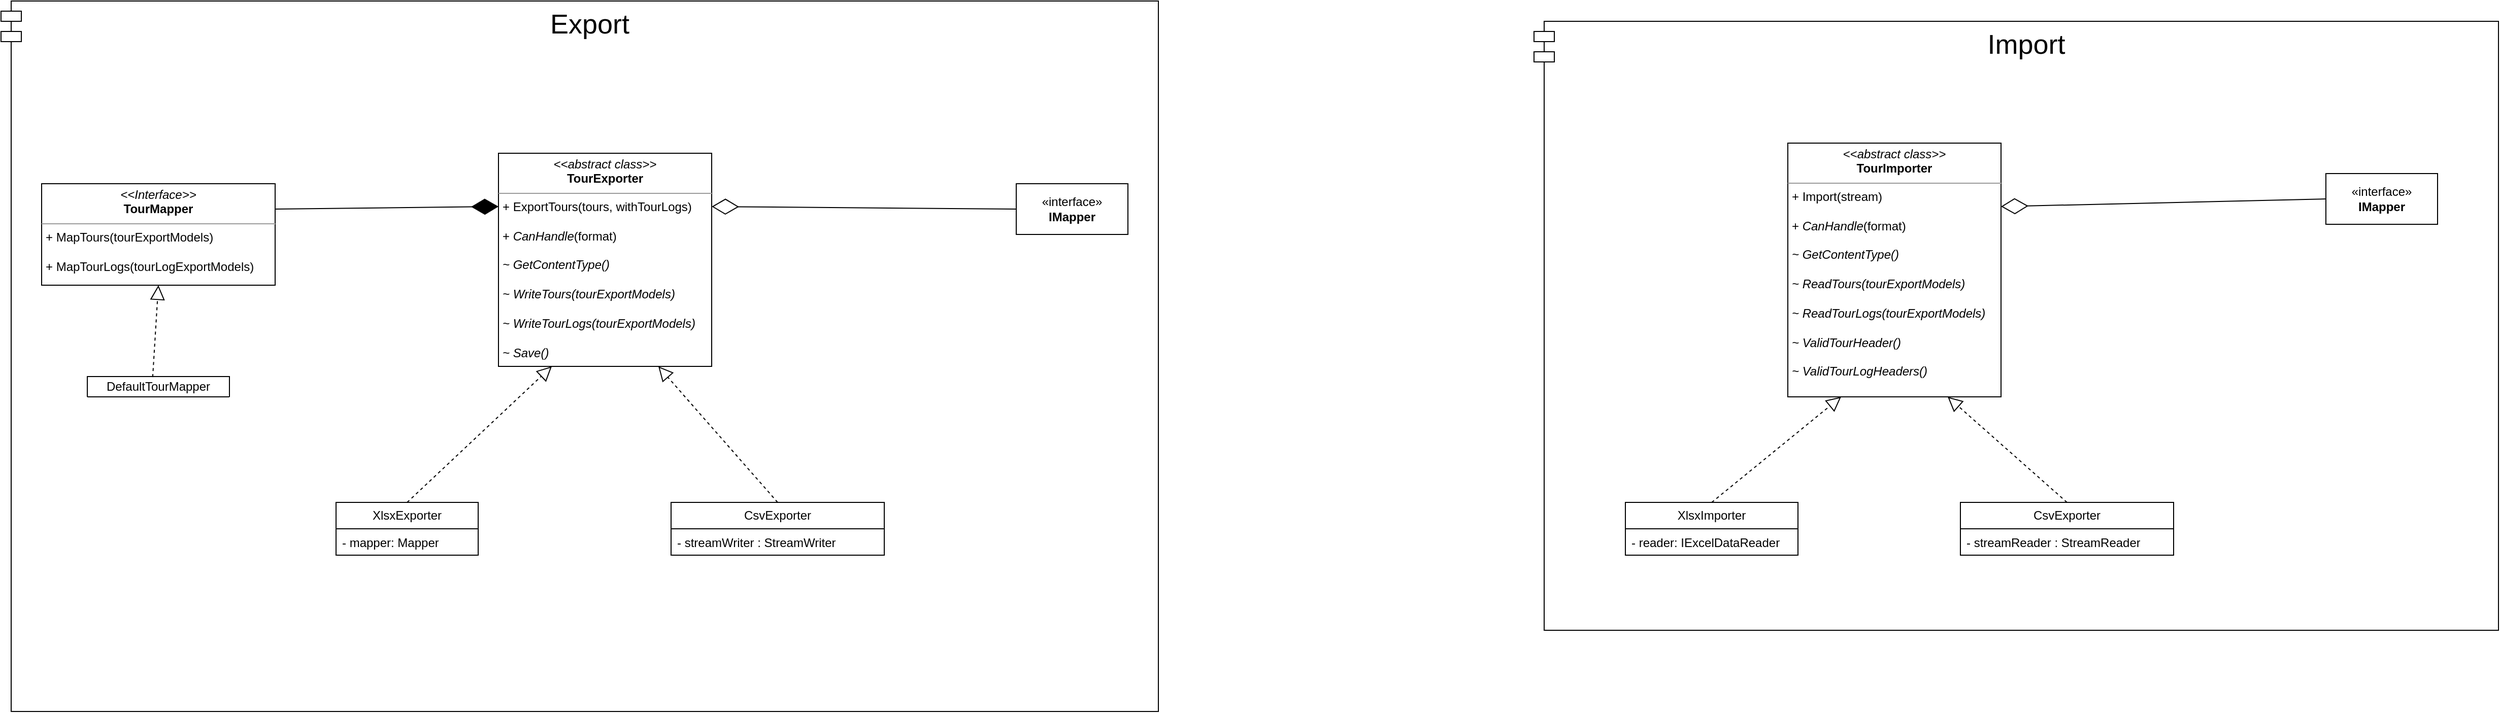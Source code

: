 <mxfile version="22.1.2" type="device" pages="2">
  <diagram id="C5RBs43oDa-KdzZeNtuy" name="Import/Export">
    <mxGraphModel dx="4271" dy="2420" grid="1" gridSize="10" guides="1" tooltips="1" connect="1" arrows="1" fold="1" page="0" pageScale="1" pageWidth="827" pageHeight="1169" math="0" shadow="0">
      <root>
        <mxCell id="WIyWlLk6GJQsqaUBKTNV-0" />
        <mxCell id="WIyWlLk6GJQsqaUBKTNV-1" parent="WIyWlLk6GJQsqaUBKTNV-0" />
        <mxCell id="sYtakxzf9ieG8_uxygxY-20" value="&lt;font style=&quot;font-size: 27px;&quot;&gt;Export&lt;/font&gt;" style="shape=module;align=left;spacingLeft=20;align=center;verticalAlign=top;whiteSpace=wrap;html=1;" vertex="1" parent="WIyWlLk6GJQsqaUBKTNV-1">
          <mxGeometry x="-720" y="-250" width="1140" height="700" as="geometry" />
        </mxCell>
        <mxCell id="sYtakxzf9ieG8_uxygxY-0" value="&lt;p style=&quot;margin:0px;margin-top:4px;text-align:center;&quot;&gt;&lt;i&gt;&amp;lt;&amp;lt;abstract class&amp;gt;&amp;gt;&lt;/i&gt;&lt;br&gt;&lt;b&gt;TourExporter&lt;/b&gt;&lt;/p&gt;&lt;hr size=&quot;1&quot;&gt;&lt;p style=&quot;margin:0px;margin-left:4px;&quot;&gt;+ ExportTours(tours, withTourLogs)&lt;/p&gt;&lt;p style=&quot;margin:0px;margin-left:4px;&quot;&gt;&lt;br&gt;+ &lt;i&gt;CanHandle&lt;/i&gt;(format)&lt;/p&gt;&lt;p style=&quot;margin:0px;margin-left:4px;&quot;&gt;&lt;br&gt;&lt;/p&gt;&lt;p style=&quot;margin:0px;margin-left:4px;&quot;&gt;&lt;i&gt;~ GetContentType()&lt;/i&gt;&lt;/p&gt;&lt;p style=&quot;margin:0px;margin-left:4px;&quot;&gt;&lt;i&gt;&lt;br&gt;&lt;/i&gt;&lt;/p&gt;&lt;p style=&quot;margin:0px;margin-left:4px;&quot;&gt;&lt;i&gt;~ WriteTours(tourExportModels)&lt;/i&gt;&lt;br&gt;&lt;/p&gt;&lt;p style=&quot;margin:0px;margin-left:4px;&quot;&gt;&lt;i&gt;&lt;br&gt;&lt;/i&gt;&lt;/p&gt;&lt;p style=&quot;margin:0px;margin-left:4px;&quot;&gt;&lt;i&gt;~ WriteTourLogs(tourExportModels)&lt;/i&gt;&lt;i&gt;&lt;br&gt;&lt;/i&gt;&lt;/p&gt;&lt;p style=&quot;margin:0px;margin-left:4px;&quot;&gt;&lt;i&gt;&lt;br&gt;&lt;/i&gt;&lt;/p&gt;&lt;p style=&quot;margin:0px;margin-left:4px;&quot;&gt;&lt;i&gt;~ Save()&lt;/i&gt;&lt;i&gt;&lt;br&gt;&lt;/i&gt;&lt;/p&gt;&lt;p style=&quot;margin:0px;margin-left:4px;&quot;&gt;&lt;br&gt;&lt;/p&gt;" style="verticalAlign=top;align=left;overflow=fill;fontSize=12;fontFamily=Helvetica;html=1;whiteSpace=wrap;" vertex="1" parent="WIyWlLk6GJQsqaUBKTNV-1">
          <mxGeometry x="-230" y="-100" width="210" height="210" as="geometry" />
        </mxCell>
        <mxCell id="sYtakxzf9ieG8_uxygxY-1" value="XlsxExporter" style="swimlane;fontStyle=0;childLayout=stackLayout;horizontal=1;startSize=26;fillColor=none;horizontalStack=0;resizeParent=1;resizeParentMax=0;resizeLast=0;collapsible=1;marginBottom=0;whiteSpace=wrap;html=1;" vertex="1" parent="WIyWlLk6GJQsqaUBKTNV-1">
          <mxGeometry x="-390" y="244" width="140" height="52" as="geometry" />
        </mxCell>
        <mxCell id="sYtakxzf9ieG8_uxygxY-2" value="- mapper: Mapper" style="text;strokeColor=none;fillColor=none;align=left;verticalAlign=top;spacingLeft=4;spacingRight=4;overflow=hidden;rotatable=0;points=[[0,0.5],[1,0.5]];portConstraint=eastwest;whiteSpace=wrap;html=1;" vertex="1" parent="sYtakxzf9ieG8_uxygxY-1">
          <mxGeometry y="26" width="140" height="26" as="geometry" />
        </mxCell>
        <mxCell id="sYtakxzf9ieG8_uxygxY-5" value="CsvExporter" style="swimlane;fontStyle=0;childLayout=stackLayout;horizontal=1;startSize=26;fillColor=none;horizontalStack=0;resizeParent=1;resizeParentMax=0;resizeLast=0;collapsible=1;marginBottom=0;whiteSpace=wrap;html=1;" vertex="1" parent="WIyWlLk6GJQsqaUBKTNV-1">
          <mxGeometry x="-60" y="244" width="210" height="52" as="geometry" />
        </mxCell>
        <mxCell id="sYtakxzf9ieG8_uxygxY-6" value="- streamWriter :&amp;nbsp;StreamWriter" style="text;strokeColor=none;fillColor=none;align=left;verticalAlign=top;spacingLeft=4;spacingRight=4;overflow=hidden;rotatable=0;points=[[0,0.5],[1,0.5]];portConstraint=eastwest;whiteSpace=wrap;html=1;" vertex="1" parent="sYtakxzf9ieG8_uxygxY-5">
          <mxGeometry y="26" width="210" height="26" as="geometry" />
        </mxCell>
        <mxCell id="sYtakxzf9ieG8_uxygxY-10" value="" style="endArrow=block;dashed=1;endFill=0;endSize=12;html=1;rounded=0;exitX=0.5;exitY=0;exitDx=0;exitDy=0;entryX=0.25;entryY=1;entryDx=0;entryDy=0;" edge="1" parent="WIyWlLk6GJQsqaUBKTNV-1" source="sYtakxzf9ieG8_uxygxY-1" target="sYtakxzf9ieG8_uxygxY-0">
          <mxGeometry width="160" relative="1" as="geometry">
            <mxPoint x="-150" y="224" as="sourcePoint" />
            <mxPoint x="10" y="224" as="targetPoint" />
          </mxGeometry>
        </mxCell>
        <mxCell id="sYtakxzf9ieG8_uxygxY-11" value="" style="endArrow=block;dashed=1;endFill=0;endSize=12;html=1;rounded=0;exitX=0.5;exitY=0;exitDx=0;exitDy=0;entryX=0.75;entryY=1;entryDx=0;entryDy=0;" edge="1" parent="WIyWlLk6GJQsqaUBKTNV-1" source="sYtakxzf9ieG8_uxygxY-5" target="sYtakxzf9ieG8_uxygxY-0">
          <mxGeometry width="160" relative="1" as="geometry">
            <mxPoint x="-310" y="254" as="sourcePoint" />
            <mxPoint x="-100" y="174" as="targetPoint" />
          </mxGeometry>
        </mxCell>
        <mxCell id="sYtakxzf9ieG8_uxygxY-12" value="&lt;p style=&quot;margin:0px;margin-top:4px;text-align:center;&quot;&gt;&lt;i&gt;&amp;lt;&amp;lt;Interface&amp;gt;&amp;gt;&lt;/i&gt;&lt;br&gt;&lt;b&gt;TourMapper&lt;/b&gt;&lt;/p&gt;&lt;hr size=&quot;1&quot;&gt;&lt;p style=&quot;margin:0px;margin-left:4px;&quot;&gt;+ MapTours(tourExportModels)&lt;/p&gt;&lt;p style=&quot;margin:0px;margin-left:4px;&quot;&gt;&lt;br&gt;+ MapTourLogs(tourLogExportModels)&lt;/p&gt;&lt;p style=&quot;margin:0px;margin-left:4px;&quot;&gt;&lt;br&gt;&lt;/p&gt;" style="verticalAlign=top;align=left;overflow=fill;fontSize=12;fontFamily=Helvetica;html=1;whiteSpace=wrap;" vertex="1" parent="WIyWlLk6GJQsqaUBKTNV-1">
          <mxGeometry x="-680" y="-70" width="230" height="100" as="geometry" />
        </mxCell>
        <mxCell id="sYtakxzf9ieG8_uxygxY-13" value="" style="endArrow=diamondThin;endFill=1;endSize=24;html=1;rounded=0;entryX=0;entryY=0.25;entryDx=0;entryDy=0;exitX=1;exitY=0.25;exitDx=0;exitDy=0;" edge="1" parent="WIyWlLk6GJQsqaUBKTNV-1" source="sYtakxzf9ieG8_uxygxY-12" target="sYtakxzf9ieG8_uxygxY-0">
          <mxGeometry width="160" relative="1" as="geometry">
            <mxPoint x="-480" y="-116" as="sourcePoint" />
            <mxPoint x="-320" y="-116" as="targetPoint" />
          </mxGeometry>
        </mxCell>
        <mxCell id="sYtakxzf9ieG8_uxygxY-14" value="DefaultTourMapper" style="swimlane;fontStyle=0;childLayout=stackLayout;horizontal=1;startSize=26;fillColor=none;horizontalStack=0;resizeParent=1;resizeParentMax=0;resizeLast=0;collapsible=1;marginBottom=0;whiteSpace=wrap;html=1;" vertex="1" parent="WIyWlLk6GJQsqaUBKTNV-1">
          <mxGeometry x="-635" y="120" width="140" height="20" as="geometry" />
        </mxCell>
        <mxCell id="sYtakxzf9ieG8_uxygxY-17" value="" style="endArrow=block;dashed=1;endFill=0;endSize=12;html=1;rounded=0;exitX=0.46;exitY=0.029;exitDx=0;exitDy=0;entryX=0.5;entryY=1;entryDx=0;entryDy=0;exitPerimeter=0;" edge="1" parent="WIyWlLk6GJQsqaUBKTNV-1" source="sYtakxzf9ieG8_uxygxY-14" target="sYtakxzf9ieG8_uxygxY-12">
          <mxGeometry width="160" relative="1" as="geometry">
            <mxPoint x="-490" y="174" as="sourcePoint" />
            <mxPoint x="-377" y="94" as="targetPoint" />
          </mxGeometry>
        </mxCell>
        <mxCell id="sYtakxzf9ieG8_uxygxY-22" value="&lt;font style=&quot;font-size: 27px;&quot;&gt;Import&lt;/font&gt;" style="shape=module;align=left;spacingLeft=20;align=center;verticalAlign=top;whiteSpace=wrap;html=1;" vertex="1" parent="WIyWlLk6GJQsqaUBKTNV-1">
          <mxGeometry x="790" y="-230" width="950" height="600" as="geometry" />
        </mxCell>
        <mxCell id="sYtakxzf9ieG8_uxygxY-23" value="&lt;p style=&quot;margin:0px;margin-top:4px;text-align:center;&quot;&gt;&lt;i&gt;&amp;lt;&amp;lt;abstract class&amp;gt;&amp;gt;&lt;/i&gt;&lt;br&gt;&lt;b&gt;TourImporter&lt;/b&gt;&lt;/p&gt;&lt;hr size=&quot;1&quot;&gt;&lt;p style=&quot;margin:0px;margin-left:4px;&quot;&gt;+ Import(stream)&lt;/p&gt;&lt;p style=&quot;margin:0px;margin-left:4px;&quot;&gt;&lt;br&gt;+ &lt;i&gt;CanHandle&lt;/i&gt;(format)&lt;/p&gt;&lt;p style=&quot;margin:0px;margin-left:4px;&quot;&gt;&lt;br&gt;&lt;/p&gt;&lt;p style=&quot;margin:0px;margin-left:4px;&quot;&gt;&lt;i&gt;~ GetContentType()&lt;/i&gt;&lt;/p&gt;&lt;p style=&quot;margin:0px;margin-left:4px;&quot;&gt;&lt;i&gt;&lt;br&gt;&lt;/i&gt;&lt;/p&gt;&lt;p style=&quot;margin:0px;margin-left:4px;&quot;&gt;&lt;i&gt;~ ReadTours(tourExportModels)&lt;/i&gt;&lt;br&gt;&lt;/p&gt;&lt;p style=&quot;margin:0px;margin-left:4px;&quot;&gt;&lt;i&gt;&lt;br&gt;&lt;/i&gt;&lt;/p&gt;&lt;p style=&quot;margin:0px;margin-left:4px;&quot;&gt;&lt;i&gt;~ ReadTourLogs(tourExportModels)&lt;/i&gt;&lt;/p&gt;&lt;p style=&quot;margin:0px;margin-left:4px;&quot;&gt;&lt;i&gt;&lt;br&gt;&lt;/i&gt;&lt;/p&gt;&lt;p style=&quot;margin: 0px 0px 0px 4px;&quot;&gt;&lt;i&gt;~ ValidTourHeader()&lt;/i&gt;&lt;br&gt;&lt;/p&gt;&lt;p style=&quot;margin: 0px 0px 0px 4px;&quot;&gt;&lt;i&gt;&lt;br&gt;&lt;/i&gt;&lt;/p&gt;&lt;p style=&quot;margin: 0px 0px 0px 4px;&quot;&gt;&lt;i&gt;~ ValidTourLogHeaders()&lt;/i&gt;&lt;/p&gt;&lt;p style=&quot;margin:0px;margin-left:4px;&quot;&gt;&lt;br&gt;&lt;/p&gt;" style="verticalAlign=top;align=left;overflow=fill;fontSize=12;fontFamily=Helvetica;html=1;whiteSpace=wrap;" vertex="1" parent="WIyWlLk6GJQsqaUBKTNV-1">
          <mxGeometry x="1040" y="-110" width="210" height="250" as="geometry" />
        </mxCell>
        <mxCell id="sYtakxzf9ieG8_uxygxY-24" value="XlsxImporter" style="swimlane;fontStyle=0;childLayout=stackLayout;horizontal=1;startSize=26;fillColor=none;horizontalStack=0;resizeParent=1;resizeParentMax=0;resizeLast=0;collapsible=1;marginBottom=0;whiteSpace=wrap;html=1;" vertex="1" parent="WIyWlLk6GJQsqaUBKTNV-1">
          <mxGeometry x="880" y="244" width="170" height="52" as="geometry" />
        </mxCell>
        <mxCell id="sYtakxzf9ieG8_uxygxY-25" value="- reader:&amp;nbsp;IExcelDataReader" style="text;strokeColor=none;fillColor=none;align=left;verticalAlign=top;spacingLeft=4;spacingRight=4;overflow=hidden;rotatable=0;points=[[0,0.5],[1,0.5]];portConstraint=eastwest;whiteSpace=wrap;html=1;" vertex="1" parent="sYtakxzf9ieG8_uxygxY-24">
          <mxGeometry y="26" width="170" height="26" as="geometry" />
        </mxCell>
        <mxCell id="sYtakxzf9ieG8_uxygxY-26" value="CsvExporter" style="swimlane;fontStyle=0;childLayout=stackLayout;horizontal=1;startSize=26;fillColor=none;horizontalStack=0;resizeParent=1;resizeParentMax=0;resizeLast=0;collapsible=1;marginBottom=0;whiteSpace=wrap;html=1;" vertex="1" parent="WIyWlLk6GJQsqaUBKTNV-1">
          <mxGeometry x="1210" y="244" width="210" height="52" as="geometry" />
        </mxCell>
        <mxCell id="sYtakxzf9ieG8_uxygxY-27" value="- streamReader :&amp;nbsp;StreamReader" style="text;strokeColor=none;fillColor=none;align=left;verticalAlign=top;spacingLeft=4;spacingRight=4;overflow=hidden;rotatable=0;points=[[0,0.5],[1,0.5]];portConstraint=eastwest;whiteSpace=wrap;html=1;" vertex="1" parent="sYtakxzf9ieG8_uxygxY-26">
          <mxGeometry y="26" width="210" height="26" as="geometry" />
        </mxCell>
        <mxCell id="sYtakxzf9ieG8_uxygxY-28" value="" style="endArrow=block;dashed=1;endFill=0;endSize=12;html=1;rounded=0;exitX=0.5;exitY=0;exitDx=0;exitDy=0;entryX=0.25;entryY=1;entryDx=0;entryDy=0;" edge="1" parent="WIyWlLk6GJQsqaUBKTNV-1" source="sYtakxzf9ieG8_uxygxY-24" target="sYtakxzf9ieG8_uxygxY-23">
          <mxGeometry width="160" relative="1" as="geometry">
            <mxPoint x="1120" y="224" as="sourcePoint" />
            <mxPoint x="1280" y="224" as="targetPoint" />
          </mxGeometry>
        </mxCell>
        <mxCell id="sYtakxzf9ieG8_uxygxY-29" value="" style="endArrow=block;dashed=1;endFill=0;endSize=12;html=1;rounded=0;exitX=0.5;exitY=0;exitDx=0;exitDy=0;entryX=0.75;entryY=1;entryDx=0;entryDy=0;" edge="1" parent="WIyWlLk6GJQsqaUBKTNV-1" source="sYtakxzf9ieG8_uxygxY-26" target="sYtakxzf9ieG8_uxygxY-23">
          <mxGeometry width="160" relative="1" as="geometry">
            <mxPoint x="960" y="254" as="sourcePoint" />
            <mxPoint x="1170" y="174" as="targetPoint" />
          </mxGeometry>
        </mxCell>
        <mxCell id="sYtakxzf9ieG8_uxygxY-34" value="«interface»&lt;br&gt;&lt;b&gt;IMapper&lt;/b&gt;" style="html=1;whiteSpace=wrap;" vertex="1" parent="WIyWlLk6GJQsqaUBKTNV-1">
          <mxGeometry x="280" y="-70" width="110" height="50" as="geometry" />
        </mxCell>
        <mxCell id="sYtakxzf9ieG8_uxygxY-35" value="" style="endArrow=diamondThin;endFill=0;endSize=24;html=1;rounded=0;entryX=1;entryY=0.25;entryDx=0;entryDy=0;exitX=0;exitY=0.5;exitDx=0;exitDy=0;" edge="1" parent="WIyWlLk6GJQsqaUBKTNV-1" source="sYtakxzf9ieG8_uxygxY-34" target="sYtakxzf9ieG8_uxygxY-0">
          <mxGeometry width="160" relative="1" as="geometry">
            <mxPoint x="80" y="10" as="sourcePoint" />
            <mxPoint x="240" y="10" as="targetPoint" />
          </mxGeometry>
        </mxCell>
        <mxCell id="sYtakxzf9ieG8_uxygxY-37" value="«interface»&lt;br&gt;&lt;b&gt;IMapper&lt;/b&gt;" style="html=1;whiteSpace=wrap;" vertex="1" parent="WIyWlLk6GJQsqaUBKTNV-1">
          <mxGeometry x="1570" y="-80" width="110" height="50" as="geometry" />
        </mxCell>
        <mxCell id="sYtakxzf9ieG8_uxygxY-38" value="" style="endArrow=diamondThin;endFill=0;endSize=24;html=1;rounded=0;entryX=1;entryY=0.25;entryDx=0;entryDy=0;exitX=0;exitY=0.5;exitDx=0;exitDy=0;" edge="1" parent="WIyWlLk6GJQsqaUBKTNV-1" source="sYtakxzf9ieG8_uxygxY-37" target="sYtakxzf9ieG8_uxygxY-23">
          <mxGeometry width="160" relative="1" as="geometry">
            <mxPoint x="1370" as="sourcePoint" />
            <mxPoint x="1270" y="-58" as="targetPoint" />
          </mxGeometry>
        </mxCell>
      </root>
    </mxGraphModel>
  </diagram>
  <diagram id="IE3OWvT4lGIXHmrBFBvB" name="Reporting">
    <mxGraphModel dx="3431" dy="2099" grid="1" gridSize="10" guides="1" tooltips="1" connect="1" arrows="1" fold="1" page="0" pageScale="1" pageWidth="850" pageHeight="1100" math="0" shadow="0">
      <root>
        <mxCell id="0" />
        <mxCell id="1" parent="0" />
        <mxCell id="aSdOPPbS8cyPscpyISGV-2" value="&lt;p style=&quot;margin:0px;margin-top:4px;text-align:center;&quot;&gt;&lt;i&gt;&amp;lt;&amp;lt;abstract class&amp;gt;&amp;gt;&lt;/i&gt;&lt;br&gt;&lt;b&gt;ReportGenerator&lt;/b&gt;&lt;/p&gt;&lt;hr size=&quot;1&quot;&gt;&lt;p style=&quot;margin:0px;margin-left:4px;&quot;&gt;+ ExportTours(tours, withTourLogs)&lt;/p&gt;&lt;p style=&quot;margin:0px;margin-left:4px;&quot;&gt;&lt;br&gt;+ &lt;i&gt;Init&lt;/i&gt;()&lt;/p&gt;&lt;p style=&quot;margin:0px;margin-left:4px;&quot;&gt;&lt;br&gt;&lt;/p&gt;&lt;p style=&quot;margin:0px;margin-left:4px;&quot;&gt;&lt;i&gt;~ Generate(singleTourReport)&lt;/i&gt;&lt;/p&gt;&lt;p style=&quot;margin:0px;margin-left:4px;&quot;&gt;&lt;i&gt;&lt;br&gt;&lt;/i&gt;&lt;/p&gt;&lt;p style=&quot;margin:0px;margin-left:4px;&quot;&gt;&lt;i&gt;~ Generate(toutSummaryReport)&lt;/i&gt;&lt;/p&gt;&lt;p style=&quot;margin:0px;margin-left:4px;&quot;&gt;&lt;br&gt;&lt;/p&gt;" style="verticalAlign=top;align=left;overflow=fill;fontSize=12;fontFamily=Helvetica;html=1;whiteSpace=wrap;" vertex="1" parent="1">
          <mxGeometry x="-230" y="-90" width="210" height="160" as="geometry" />
        </mxCell>
        <mxCell id="aSdOPPbS8cyPscpyISGV-5" value="PdfReportGenerator" style="swimlane;fontStyle=0;childLayout=stackLayout;horizontal=1;startSize=26;fillColor=none;horizontalStack=0;resizeParent=1;resizeParentMax=0;resizeLast=0;collapsible=1;marginBottom=0;whiteSpace=wrap;html=1;" vertex="1" parent="1">
          <mxGeometry x="-230" y="180" width="210" height="78" as="geometry" />
        </mxCell>
        <mxCell id="aSdOPPbS8cyPscpyISGV-6" value="-&amp;nbsp;writer&lt;span style=&quot;background-color: initial;&quot;&gt;&amp;nbsp;: PdfWriter&lt;/span&gt;" style="text;strokeColor=none;fillColor=none;align=left;verticalAlign=top;spacingLeft=4;spacingRight=4;overflow=hidden;rotatable=0;points=[[0,0.5],[1,0.5]];portConstraint=eastwest;whiteSpace=wrap;html=1;" vertex="1" parent="aSdOPPbS8cyPscpyISGV-5">
          <mxGeometry y="26" width="210" height="26" as="geometry" />
        </mxCell>
        <mxCell id="aSdOPPbS8cyPscpyISGV-15" value="-&amp;nbsp;entryDocument&lt;span style=&quot;background-color: initial;&quot;&gt;&amp;nbsp;:&amp;nbsp;&lt;/span&gt;PdfDocument" style="text;strokeColor=none;fillColor=none;align=left;verticalAlign=top;spacingLeft=4;spacingRight=4;overflow=hidden;rotatable=0;points=[[0,0.5],[1,0.5]];portConstraint=eastwest;whiteSpace=wrap;html=1;" vertex="1" parent="aSdOPPbS8cyPscpyISGV-5">
          <mxGeometry y="52" width="210" height="26" as="geometry" />
        </mxCell>
        <mxCell id="aSdOPPbS8cyPscpyISGV-8" value="" style="endArrow=block;dashed=1;endFill=0;endSize=12;html=1;rounded=0;exitX=0.5;exitY=0;exitDx=0;exitDy=0;entryX=0.5;entryY=1;entryDx=0;entryDy=0;" edge="1" parent="1" source="aSdOPPbS8cyPscpyISGV-5" target="aSdOPPbS8cyPscpyISGV-2">
          <mxGeometry width="160" relative="1" as="geometry">
            <mxPoint x="-310" y="254" as="sourcePoint" />
            <mxPoint x="-110" y="70" as="targetPoint" />
          </mxGeometry>
        </mxCell>
        <mxCell id="aSdOPPbS8cyPscpyISGV-9" value="&lt;p style=&quot;margin:0px;margin-top:4px;text-align:center;&quot;&gt;&lt;i&gt;&amp;lt;&amp;lt;Interface&amp;gt;&amp;gt;&lt;/i&gt;&lt;br&gt;&lt;b&gt;FileHandler&lt;/b&gt;&lt;/p&gt;&lt;hr size=&quot;1&quot;&gt;&lt;p style=&quot;margin:0px;margin-left:4px;&quot;&gt;+&amp;nbsp;GenerateFile&lt;span style=&quot;background-color: initial;&quot;&gt;()&lt;/span&gt;&lt;/p&gt;&lt;p style=&quot;margin:0px;margin-left:4px;&quot;&gt;&lt;br&gt;+ GetFileStream() : Stream&lt;/p&gt;&lt;p style=&quot;margin:0px;margin-left:4px;&quot;&gt;&lt;br&gt;&lt;/p&gt;" style="verticalAlign=top;align=left;overflow=fill;fontSize=12;fontFamily=Helvetica;html=1;whiteSpace=wrap;" vertex="1" parent="1">
          <mxGeometry x="-620" y="-80" width="160" height="100" as="geometry" />
        </mxCell>
        <mxCell id="aSdOPPbS8cyPscpyISGV-11" value="FileStreamHandler" style="swimlane;fontStyle=0;childLayout=stackLayout;horizontal=1;startSize=26;fillColor=none;horizontalStack=0;resizeParent=1;resizeParentMax=0;resizeLast=0;collapsible=1;marginBottom=0;whiteSpace=wrap;html=1;" vertex="1" parent="1">
          <mxGeometry x="-610" y="100" width="140" height="20" as="geometry" />
        </mxCell>
        <mxCell id="aSdOPPbS8cyPscpyISGV-12" value="" style="endArrow=block;dashed=1;endFill=0;endSize=12;html=1;rounded=0;exitX=0.46;exitY=0.029;exitDx=0;exitDy=0;entryX=0.5;entryY=1;entryDx=0;entryDy=0;exitPerimeter=0;" edge="1" parent="1" source="aSdOPPbS8cyPscpyISGV-11" target="aSdOPPbS8cyPscpyISGV-9">
          <mxGeometry width="160" relative="1" as="geometry">
            <mxPoint x="-490" y="174" as="sourcePoint" />
            <mxPoint x="-377" y="94" as="targetPoint" />
          </mxGeometry>
        </mxCell>
        <mxCell id="aSdOPPbS8cyPscpyISGV-16" value="&lt;p style=&quot;margin:0px;margin-top:4px;text-align:center;&quot;&gt;&lt;i&gt;&amp;lt;&amp;lt;Interface&amp;gt;&amp;gt;&lt;/i&gt;&lt;br&gt;&lt;b&gt;DataProvisioner&lt;/b&gt;&lt;/p&gt;&lt;hr size=&quot;1&quot;&gt;&lt;p style=&quot;margin:0px;margin-left:4px;&quot;&gt;+&amp;nbsp;Provision&lt;span style=&quot;background-color: initial;&quot;&gt;(SingleTourReport)&lt;/span&gt;&lt;/p&gt;&lt;p style=&quot;margin:0px;margin-left:4px;&quot;&gt;&lt;br&gt;+ Provision(TourSummaryReport)&lt;/p&gt;&lt;p style=&quot;margin:0px;margin-left:4px;&quot;&gt;&lt;br&gt;&lt;/p&gt;" style="verticalAlign=top;align=left;overflow=fill;fontSize=12;fontFamily=Helvetica;html=1;whiteSpace=wrap;" vertex="1" parent="1">
          <mxGeometry x="240" y="-90" width="200" height="100" as="geometry" />
        </mxCell>
        <mxCell id="aSdOPPbS8cyPscpyISGV-17" value="EfCoreProvisioner" style="swimlane;fontStyle=0;childLayout=stackLayout;horizontal=1;startSize=26;fillColor=none;horizontalStack=0;resizeParent=1;resizeParentMax=0;resizeLast=0;collapsible=1;marginBottom=0;whiteSpace=wrap;html=1;" vertex="1" parent="1">
          <mxGeometry x="240" y="110" width="210" height="52" as="geometry" />
        </mxCell>
        <mxCell id="aSdOPPbS8cyPscpyISGV-18" value="- dbContext&lt;span style=&quot;background-color: initial;&quot;&gt;: AppDbContext&lt;/span&gt;" style="text;strokeColor=none;fillColor=none;align=left;verticalAlign=top;spacingLeft=4;spacingRight=4;overflow=hidden;rotatable=0;points=[[0,0.5],[1,0.5]];portConstraint=eastwest;whiteSpace=wrap;html=1;" vertex="1" parent="aSdOPPbS8cyPscpyISGV-17">
          <mxGeometry y="26" width="210" height="26" as="geometry" />
        </mxCell>
        <mxCell id="aSdOPPbS8cyPscpyISGV-20" value="" style="endArrow=block;dashed=1;endFill=0;endSize=12;html=1;rounded=0;exitX=0.5;exitY=0;exitDx=0;exitDy=0;entryX=0.5;entryY=1;entryDx=0;entryDy=0;" edge="1" parent="1" source="aSdOPPbS8cyPscpyISGV-17" target="aSdOPPbS8cyPscpyISGV-16">
          <mxGeometry width="160" relative="1" as="geometry">
            <mxPoint x="-115" y="190" as="sourcePoint" />
            <mxPoint x="-115" y="80" as="targetPoint" />
          </mxGeometry>
        </mxCell>
        <mxCell id="aSdOPPbS8cyPscpyISGV-21" value="&lt;p style=&quot;margin:0px;margin-top:4px;text-align:center;&quot;&gt;&lt;i&gt;&amp;lt;&amp;lt;interface&amp;gt;&amp;gt;&lt;/i&gt;&lt;br&gt;&lt;b&gt;ReportCoordinator&lt;/b&gt;&lt;/p&gt;&lt;hr size=&quot;1&quot;&gt;&lt;p style=&quot;margin:0px;margin-left:4px;&quot;&gt;+ CreateReportFromRequest(ReportRequest)&lt;/p&gt;&lt;p style=&quot;margin:0px;margin-left:4px;&quot;&gt;&lt;br&gt;+ GenerateReport()&lt;/p&gt;" style="verticalAlign=top;align=left;overflow=fill;fontSize=12;fontFamily=Helvetica;html=1;whiteSpace=wrap;" vertex="1" parent="1">
          <mxGeometry x="-250" y="-500" width="280" height="100" as="geometry" />
        </mxCell>
        <mxCell id="aSdOPPbS8cyPscpyISGV-22" value="DefaultReportCoordinator" style="swimlane;fontStyle=0;childLayout=stackLayout;horizontal=1;startSize=26;fillColor=none;horizontalStack=0;resizeParent=1;resizeParentMax=0;resizeLast=0;collapsible=1;marginBottom=0;whiteSpace=wrap;html=1;" vertex="1" parent="1">
          <mxGeometry x="130" y="-489" width="160" height="104" as="geometry" />
        </mxCell>
        <mxCell id="aSdOPPbS8cyPscpyISGV-23" value="- reportGenerationResult" style="text;strokeColor=none;fillColor=none;align=left;verticalAlign=top;spacingLeft=4;spacingRight=4;overflow=hidden;rotatable=0;points=[[0,0.5],[1,0.5]];portConstraint=eastwest;whiteSpace=wrap;html=1;" vertex="1" parent="aSdOPPbS8cyPscpyISGV-22">
          <mxGeometry y="26" width="160" height="26" as="geometry" />
        </mxCell>
        <mxCell id="aSdOPPbS8cyPscpyISGV-24" value="- reportCreationResult&lt;span style=&quot;background-color: initial;&quot;&gt;&amp;nbsp;&lt;/span&gt;" style="text;strokeColor=none;fillColor=none;align=left;verticalAlign=top;spacingLeft=4;spacingRight=4;overflow=hidden;rotatable=0;points=[[0,0.5],[1,0.5]];portConstraint=eastwest;whiteSpace=wrap;html=1;" vertex="1" parent="aSdOPPbS8cyPscpyISGV-22">
          <mxGeometry y="52" width="160" height="26" as="geometry" />
        </mxCell>
        <mxCell id="aSdOPPbS8cyPscpyISGV-26" value="- report" style="text;strokeColor=none;fillColor=none;align=left;verticalAlign=top;spacingLeft=4;spacingRight=4;overflow=hidden;rotatable=0;points=[[0,0.5],[1,0.5]];portConstraint=eastwest;whiteSpace=wrap;html=1;" vertex="1" parent="aSdOPPbS8cyPscpyISGV-22">
          <mxGeometry y="78" width="160" height="26" as="geometry" />
        </mxCell>
        <mxCell id="aSdOPPbS8cyPscpyISGV-25" value="" style="endArrow=block;dashed=1;endFill=0;endSize=12;html=1;rounded=0;exitX=0;exitY=0.5;exitDx=0;exitDy=0;entryX=1;entryY=0.5;entryDx=0;entryDy=0;" edge="1" parent="1" source="aSdOPPbS8cyPscpyISGV-23" target="aSdOPPbS8cyPscpyISGV-21">
          <mxGeometry width="160" relative="1" as="geometry">
            <mxPoint x="-300" y="-186" as="sourcePoint" />
            <mxPoint x="-100" y="-370" as="targetPoint" />
          </mxGeometry>
        </mxCell>
        <mxCell id="aSdOPPbS8cyPscpyISGV-27" value="&lt;p style=&quot;margin:0px;margin-top:4px;text-align:center;&quot;&gt;&lt;i&gt;&amp;lt;&amp;lt;abstract class&amp;gt;&amp;gt;&lt;/i&gt;&lt;br&gt;&lt;b&gt;AbstractReport&lt;/b&gt;&lt;/p&gt;&lt;hr size=&quot;1&quot;&gt;&lt;p style=&quot;margin:0px;margin-left:4px;&quot;&gt;&lt;i style=&quot;background-color: initial;&quot;&gt;+ ProvisionData(dataProvisioner)&lt;/i&gt;&lt;br&gt;&lt;/p&gt;&lt;p style=&quot;margin:0px;margin-left:4px;&quot;&gt;&lt;i&gt;&lt;br&gt;&lt;/i&gt;&lt;/p&gt;&lt;p style=&quot;margin:0px;margin-left:4px;&quot;&gt;&lt;i&gt;+ GenerateReport(reportGenerator)&lt;/i&gt;&lt;/p&gt;&lt;p style=&quot;margin:0px;margin-left:4px;&quot;&gt;&lt;br&gt;&lt;/p&gt;" style="verticalAlign=top;align=left;overflow=fill;fontSize=12;fontFamily=Helvetica;html=1;whiteSpace=wrap;" vertex="1" parent="1">
          <mxGeometry x="-1040" y="-580" width="240" height="110" as="geometry" />
        </mxCell>
        <mxCell id="aSdOPPbS8cyPscpyISGV-28" value="SingleTourReport" style="swimlane;fontStyle=1;align=center;verticalAlign=top;childLayout=stackLayout;horizontal=1;startSize=26;horizontalStack=0;resizeParent=1;resizeParentMax=0;resizeLast=0;collapsible=1;marginBottom=0;whiteSpace=wrap;html=1;" vertex="1" parent="1">
          <mxGeometry x="-1130" y="-324" width="160" height="234" as="geometry" />
        </mxCell>
        <mxCell id="aSdOPPbS8cyPscpyISGV-29" value="+ tourId: string" style="text;strokeColor=none;fillColor=none;align=left;verticalAlign=top;spacingLeft=4;spacingRight=4;overflow=hidden;rotatable=0;points=[[0,0.5],[1,0.5]];portConstraint=eastwest;whiteSpace=wrap;html=1;" vertex="1" parent="aSdOPPbS8cyPscpyISGV-28">
          <mxGeometry y="26" width="160" height="26" as="geometry" />
        </mxCell>
        <mxCell id="aSdOPPbS8cyPscpyISGV-32" value="+ tourIdName : string" style="text;strokeColor=none;fillColor=none;align=left;verticalAlign=top;spacingLeft=4;spacingRight=4;overflow=hidden;rotatable=0;points=[[0,0.5],[1,0.5]];portConstraint=eastwest;whiteSpace=wrap;html=1;" vertex="1" parent="aSdOPPbS8cyPscpyISGV-28">
          <mxGeometry y="52" width="160" height="26" as="geometry" />
        </mxCell>
        <mxCell id="aSdOPPbS8cyPscpyISGV-33" value="+ tourIdDescription : string" style="text;strokeColor=none;fillColor=none;align=left;verticalAlign=top;spacingLeft=4;spacingRight=4;overflow=hidden;rotatable=0;points=[[0,0.5],[1,0.5]];portConstraint=eastwest;whiteSpace=wrap;html=1;" vertex="1" parent="aSdOPPbS8cyPscpyISGV-28">
          <mxGeometry y="78" width="160" height="26" as="geometry" />
        </mxCell>
        <mxCell id="aSdOPPbS8cyPscpyISGV-34" value="+ startLocation : string" style="text;strokeColor=none;fillColor=none;align=left;verticalAlign=top;spacingLeft=4;spacingRight=4;overflow=hidden;rotatable=0;points=[[0,0.5],[1,0.5]];portConstraint=eastwest;whiteSpace=wrap;html=1;" vertex="1" parent="aSdOPPbS8cyPscpyISGV-28">
          <mxGeometry y="104" width="160" height="26" as="geometry" />
        </mxCell>
        <mxCell id="aSdOPPbS8cyPscpyISGV-35" value="+ endLocation : string" style="text;strokeColor=none;fillColor=none;align=left;verticalAlign=top;spacingLeft=4;spacingRight=4;overflow=hidden;rotatable=0;points=[[0,0.5],[1,0.5]];portConstraint=eastwest;whiteSpace=wrap;html=1;" vertex="1" parent="aSdOPPbS8cyPscpyISGV-28">
          <mxGeometry y="130" width="160" height="26" as="geometry" />
        </mxCell>
        <mxCell id="aSdOPPbS8cyPscpyISGV-36" value="+ distance : string" style="text;strokeColor=none;fillColor=none;align=left;verticalAlign=top;spacingLeft=4;spacingRight=4;overflow=hidden;rotatable=0;points=[[0,0.5],[1,0.5]];portConstraint=eastwest;whiteSpace=wrap;html=1;" vertex="1" parent="aSdOPPbS8cyPscpyISGV-28">
          <mxGeometry y="156" width="160" height="26" as="geometry" />
        </mxCell>
        <mxCell id="aSdOPPbS8cyPscpyISGV-37" value="+ estimatedTime : string" style="text;strokeColor=none;fillColor=none;align=left;verticalAlign=top;spacingLeft=4;spacingRight=4;overflow=hidden;rotatable=0;points=[[0,0.5],[1,0.5]];portConstraint=eastwest;whiteSpace=wrap;html=1;" vertex="1" parent="aSdOPPbS8cyPscpyISGV-28">
          <mxGeometry y="182" width="160" height="26" as="geometry" />
        </mxCell>
        <mxCell id="aSdOPPbS8cyPscpyISGV-38" value="+ tourLogs : List" style="text;strokeColor=none;fillColor=none;align=left;verticalAlign=top;spacingLeft=4;spacingRight=4;overflow=hidden;rotatable=0;points=[[0,0.5],[1,0.5]];portConstraint=eastwest;whiteSpace=wrap;html=1;" vertex="1" parent="aSdOPPbS8cyPscpyISGV-28">
          <mxGeometry y="208" width="160" height="26" as="geometry" />
        </mxCell>
        <mxCell id="aSdOPPbS8cyPscpyISGV-39" value="Extends" style="endArrow=block;endSize=16;endFill=0;html=1;rounded=0;exitX=0.5;exitY=0;exitDx=0;exitDy=0;entryX=0.5;entryY=1;entryDx=0;entryDy=0;" edge="1" parent="1" source="aSdOPPbS8cyPscpyISGV-28" target="aSdOPPbS8cyPscpyISGV-27">
          <mxGeometry width="160" relative="1" as="geometry">
            <mxPoint x="-750" y="-400" as="sourcePoint" />
            <mxPoint x="-590" y="-400" as="targetPoint" />
          </mxGeometry>
        </mxCell>
        <mxCell id="aSdOPPbS8cyPscpyISGV-40" value="TourSummaryReport" style="swimlane;fontStyle=1;align=center;verticalAlign=top;childLayout=stackLayout;horizontal=1;startSize=26;horizontalStack=0;resizeParent=1;resizeParentMax=0;resizeLast=0;collapsible=1;marginBottom=0;whiteSpace=wrap;html=1;" vertex="1" parent="1">
          <mxGeometry x="-950" y="-300" width="160" height="52" as="geometry" />
        </mxCell>
        <mxCell id="aSdOPPbS8cyPscpyISGV-41" value="+ tourSummaries: List" style="text;strokeColor=none;fillColor=none;align=left;verticalAlign=top;spacingLeft=4;spacingRight=4;overflow=hidden;rotatable=0;points=[[0,0.5],[1,0.5]];portConstraint=eastwest;whiteSpace=wrap;html=1;" vertex="1" parent="aSdOPPbS8cyPscpyISGV-40">
          <mxGeometry y="26" width="160" height="26" as="geometry" />
        </mxCell>
        <mxCell id="aSdOPPbS8cyPscpyISGV-49" value="Extends" style="endArrow=block;endSize=16;endFill=0;html=1;rounded=0;exitX=0.5;exitY=0;exitDx=0;exitDy=0;entryX=0.75;entryY=1;entryDx=0;entryDy=0;" edge="1" parent="1" source="aSdOPPbS8cyPscpyISGV-40" target="aSdOPPbS8cyPscpyISGV-27">
          <mxGeometry width="160" relative="1" as="geometry">
            <mxPoint x="-1040" y="-314" as="sourcePoint" />
            <mxPoint x="-910" y="-460" as="targetPoint" />
          </mxGeometry>
        </mxCell>
        <mxCell id="aSdOPPbS8cyPscpyISGV-50" value="" style="endArrow=block;endFill=1;html=1;edgeStyle=orthogonalEdgeStyle;align=left;verticalAlign=top;rounded=0;exitX=1;exitY=1;exitDx=0;exitDy=0;entryX=0.5;entryY=0;entryDx=0;entryDy=0;" edge="1" parent="1" source="aSdOPPbS8cyPscpyISGV-27" target="aSdOPPbS8cyPscpyISGV-2">
          <mxGeometry x="-1" relative="1" as="geometry">
            <mxPoint x="-620" y="-380" as="sourcePoint" />
            <mxPoint x="-460" y="-380" as="targetPoint" />
            <Array as="points">
              <mxPoint x="-680" y="-470" />
              <mxPoint x="-680" y="-280" />
              <mxPoint x="-170" y="-280" />
              <mxPoint x="-170" y="-90" />
            </Array>
          </mxGeometry>
        </mxCell>
        <mxCell id="aSdOPPbS8cyPscpyISGV-52" value="" style="endArrow=block;endFill=1;html=1;edgeStyle=orthogonalEdgeStyle;align=left;verticalAlign=top;rounded=0;exitX=1;exitY=0.5;exitDx=0;exitDy=0;entryX=0.5;entryY=0;entryDx=0;entryDy=0;" edge="1" parent="1" source="aSdOPPbS8cyPscpyISGV-27" target="aSdOPPbS8cyPscpyISGV-16">
          <mxGeometry x="-1" relative="1" as="geometry">
            <mxPoint x="-760" y="-519.94" as="sourcePoint" />
            <mxPoint x="-85" y="-139.94" as="targetPoint" />
            <Array as="points">
              <mxPoint x="-800" y="-520" />
              <mxPoint x="-640" y="-520" />
              <mxPoint x="-640" y="-330" />
              <mxPoint x="140" y="-330" />
              <mxPoint x="140" y="-200" />
              <mxPoint x="340" y="-200" />
            </Array>
          </mxGeometry>
        </mxCell>
        <mxCell id="aSdOPPbS8cyPscpyISGV-53" value="" style="endArrow=diamondThin;endFill=1;endSize=24;html=1;rounded=0;entryX=0;entryY=0.5;entryDx=0;entryDy=0;exitX=0.5;exitY=0;exitDx=0;exitDy=0;" edge="1" parent="1" source="aSdOPPbS8cyPscpyISGV-9" target="aSdOPPbS8cyPscpyISGV-21">
          <mxGeometry width="160" relative="1" as="geometry">
            <mxPoint x="-450" y="-470" as="sourcePoint" />
            <mxPoint x="-290" y="-470" as="targetPoint" />
          </mxGeometry>
        </mxCell>
        <mxCell id="aSdOPPbS8cyPscpyISGV-54" value="" style="endArrow=diamondThin;endFill=1;endSize=24;html=1;rounded=0;entryX=0.5;entryY=1;entryDx=0;entryDy=0;exitX=0.75;exitY=0;exitDx=0;exitDy=0;" edge="1" parent="1" source="aSdOPPbS8cyPscpyISGV-2" target="aSdOPPbS8cyPscpyISGV-21">
          <mxGeometry width="160" relative="1" as="geometry">
            <mxPoint x="-530" y="-70" as="sourcePoint" />
            <mxPoint x="-240" y="-440" as="targetPoint" />
          </mxGeometry>
        </mxCell>
        <mxCell id="aSdOPPbS8cyPscpyISGV-55" value="" style="endArrow=diamondThin;endFill=1;endSize=24;html=1;rounded=0;entryX=0.75;entryY=1;entryDx=0;entryDy=0;exitX=0;exitY=0;exitDx=0;exitDy=0;" edge="1" parent="1" source="aSdOPPbS8cyPscpyISGV-16" target="aSdOPPbS8cyPscpyISGV-21">
          <mxGeometry width="160" relative="1" as="geometry">
            <mxPoint x="-520" y="-60" as="sourcePoint" />
            <mxPoint x="-230" y="-430" as="targetPoint" />
          </mxGeometry>
        </mxCell>
      </root>
    </mxGraphModel>
  </diagram>
</mxfile>

